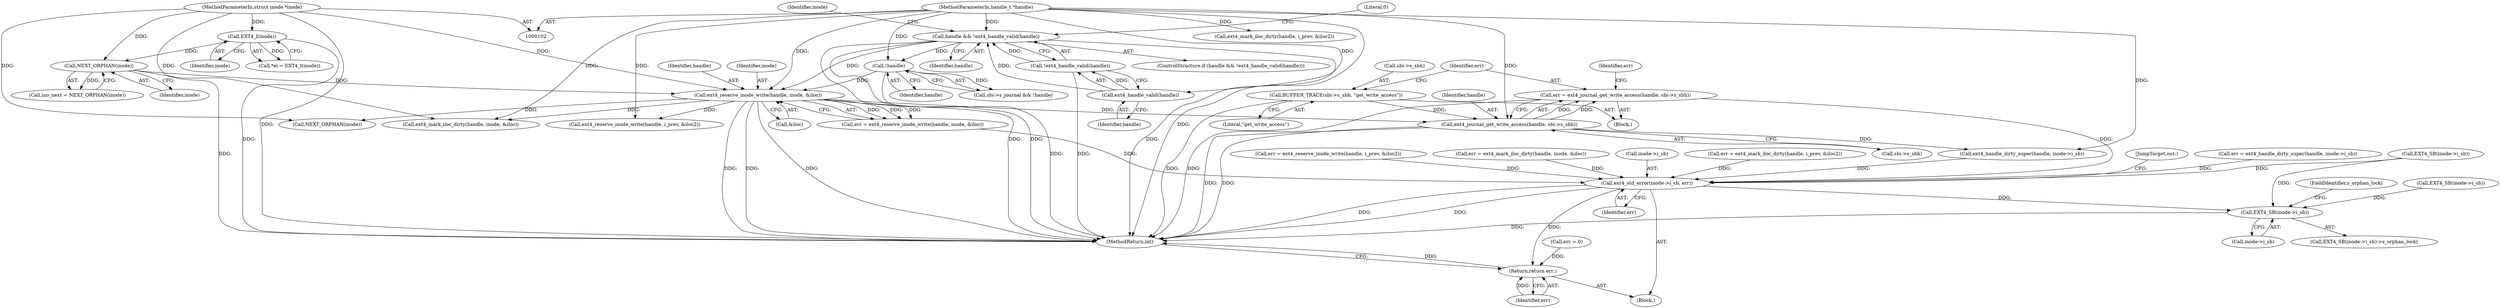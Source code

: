 digraph "1_linux_c9b92530a723ac5ef8e352885a1862b18f31b2f5_0@API" {
"1000205" [label="(Call,err = ext4_journal_get_write_access(handle, sbi->s_sbh))"];
"1000207" [label="(Call,ext4_journal_get_write_access(handle, sbi->s_sbh))"];
"1000180" [label="(Call,ext4_reserve_inode_write(handle, inode, &iloc))"];
"1000120" [label="(Call,handle && !ext4_handle_valid(handle))"];
"1000123" [label="(Call,ext4_handle_valid(handle))"];
"1000103" [label="(MethodParameterIn,handle_t *handle)"];
"1000122" [label="(Call,!ext4_handle_valid(handle))"];
"1000175" [label="(Call,!handle)"];
"1000144" [label="(Call,NEXT_ORPHAN(inode))"];
"1000110" [label="(Call,EXT4_I(inode))"];
"1000104" [label="(MethodParameterIn,struct inode *inode)"];
"1000200" [label="(Call,BUFFER_TRACE(sbi->s_sbh, \"get_write_access\"))"];
"1000277" [label="(Call,ext4_std_error(inode->i_sb, err))"];
"1000286" [label="(Call,EXT4_SB(inode->i_sb))"];
"1000291" [label="(Return,return err;)"];
"1000281" [label="(Identifier,err)"];
"1000175" [label="(Call,!handle)"];
"1000195" [label="(Block,)"];
"1000180" [label="(Call,ext4_reserve_inode_write(handle, inode, &iloc))"];
"1000142" [label="(Call,ino_next = NEXT_ORPHAN(inode))"];
"1000119" [label="(ControlStructure,if (handle && !ext4_handle_valid(handle)))"];
"1000282" [label="(JumpTarget,out:)"];
"1000105" [label="(Block,)"];
"1000183" [label="(Call,&iloc)"];
"1000200" [label="(Call,BUFFER_TRACE(sbi->s_sbh, \"get_write_access\"))"];
"1000110" [label="(Call,EXT4_I(inode))"];
"1000103" [label="(MethodParameterIn,handle_t *handle)"];
"1000108" [label="(Call,*ei = EXT4_I(inode))"];
"1000123" [label="(Call,ext4_handle_valid(handle))"];
"1000155" [label="(Call,EXT4_SB(inode->i_sb))"];
"1000176" [label="(Identifier,handle)"];
"1000266" [label="(Call,NEXT_ORPHAN(inode))"];
"1000223" [label="(Call,err = ext4_handle_dirty_super(handle, inode->i_sb))"];
"1000206" [label="(Identifier,err)"];
"1000257" [label="(Call,ext4_mark_iloc_dirty(handle, i_prev, &iloc2))"];
"1000111" [label="(Identifier,inode)"];
"1000209" [label="(Call,sbi->s_sbh)"];
"1000290" [label="(FieldIdentifier,s_orphan_lock)"];
"1000287" [label="(Call,inode->i_sb)"];
"1000145" [label="(Identifier,inode)"];
"1000104" [label="(MethodParameterIn,struct inode *inode)"];
"1000122" [label="(Call,!ext4_handle_valid(handle))"];
"1000271" [label="(Call,ext4_mark_iloc_dirty(handle, inode, &iloc))"];
"1000207" [label="(Call,ext4_journal_get_write_access(handle, sbi->s_sbh))"];
"1000126" [label="(Literal,0)"];
"1000292" [label="(Identifier,err)"];
"1000225" [label="(Call,ext4_handle_dirty_super(handle, inode->i_sb))"];
"1000178" [label="(Call,err = ext4_reserve_inode_write(handle, inode, &iloc))"];
"1000132" [label="(Identifier,inode)"];
"1000201" [label="(Call,sbi->s_sbh)"];
"1000241" [label="(Call,err = ext4_reserve_inode_write(handle, i_prev, &iloc2))"];
"1000116" [label="(Call,err = 0)"];
"1000120" [label="(Call,handle && !ext4_handle_valid(handle))"];
"1000204" [label="(Literal,\"get_write_access\")"];
"1000285" [label="(Call,EXT4_SB(inode->i_sb)->s_orphan_lock)"];
"1000269" [label="(Call,err = ext4_mark_iloc_dirty(handle, inode, &iloc))"];
"1000286" [label="(Call,EXT4_SB(inode->i_sb))"];
"1000171" [label="(Call,sbi->s_journal && !handle)"];
"1000278" [label="(Call,inode->i_sb)"];
"1000255" [label="(Call,err = ext4_mark_iloc_dirty(handle, i_prev, &iloc2))"];
"1000277" [label="(Call,ext4_std_error(inode->i_sb, err))"];
"1000130" [label="(Call,EXT4_SB(inode->i_sb))"];
"1000243" [label="(Call,ext4_reserve_inode_write(handle, i_prev, &iloc2))"];
"1000181" [label="(Identifier,handle)"];
"1000208" [label="(Identifier,handle)"];
"1000299" [label="(MethodReturn,int)"];
"1000121" [label="(Identifier,handle)"];
"1000291" [label="(Return,return err;)"];
"1000213" [label="(Identifier,err)"];
"1000182" [label="(Identifier,inode)"];
"1000205" [label="(Call,err = ext4_journal_get_write_access(handle, sbi->s_sbh))"];
"1000124" [label="(Identifier,handle)"];
"1000144" [label="(Call,NEXT_ORPHAN(inode))"];
"1000205" -> "1000195"  [label="AST: "];
"1000205" -> "1000207"  [label="CFG: "];
"1000206" -> "1000205"  [label="AST: "];
"1000207" -> "1000205"  [label="AST: "];
"1000213" -> "1000205"  [label="CFG: "];
"1000205" -> "1000299"  [label="DDG: "];
"1000207" -> "1000205"  [label="DDG: "];
"1000207" -> "1000205"  [label="DDG: "];
"1000205" -> "1000277"  [label="DDG: "];
"1000207" -> "1000209"  [label="CFG: "];
"1000208" -> "1000207"  [label="AST: "];
"1000209" -> "1000207"  [label="AST: "];
"1000207" -> "1000299"  [label="DDG: "];
"1000207" -> "1000299"  [label="DDG: "];
"1000180" -> "1000207"  [label="DDG: "];
"1000103" -> "1000207"  [label="DDG: "];
"1000200" -> "1000207"  [label="DDG: "];
"1000207" -> "1000225"  [label="DDG: "];
"1000180" -> "1000178"  [label="AST: "];
"1000180" -> "1000183"  [label="CFG: "];
"1000181" -> "1000180"  [label="AST: "];
"1000182" -> "1000180"  [label="AST: "];
"1000183" -> "1000180"  [label="AST: "];
"1000178" -> "1000180"  [label="CFG: "];
"1000180" -> "1000299"  [label="DDG: "];
"1000180" -> "1000299"  [label="DDG: "];
"1000180" -> "1000299"  [label="DDG: "];
"1000180" -> "1000178"  [label="DDG: "];
"1000180" -> "1000178"  [label="DDG: "];
"1000180" -> "1000178"  [label="DDG: "];
"1000120" -> "1000180"  [label="DDG: "];
"1000175" -> "1000180"  [label="DDG: "];
"1000103" -> "1000180"  [label="DDG: "];
"1000144" -> "1000180"  [label="DDG: "];
"1000104" -> "1000180"  [label="DDG: "];
"1000180" -> "1000243"  [label="DDG: "];
"1000180" -> "1000266"  [label="DDG: "];
"1000180" -> "1000271"  [label="DDG: "];
"1000120" -> "1000119"  [label="AST: "];
"1000120" -> "1000121"  [label="CFG: "];
"1000120" -> "1000122"  [label="CFG: "];
"1000121" -> "1000120"  [label="AST: "];
"1000122" -> "1000120"  [label="AST: "];
"1000126" -> "1000120"  [label="CFG: "];
"1000132" -> "1000120"  [label="CFG: "];
"1000120" -> "1000299"  [label="DDG: "];
"1000120" -> "1000299"  [label="DDG: "];
"1000120" -> "1000299"  [label="DDG: "];
"1000123" -> "1000120"  [label="DDG: "];
"1000103" -> "1000120"  [label="DDG: "];
"1000122" -> "1000120"  [label="DDG: "];
"1000120" -> "1000175"  [label="DDG: "];
"1000123" -> "1000122"  [label="AST: "];
"1000123" -> "1000124"  [label="CFG: "];
"1000124" -> "1000123"  [label="AST: "];
"1000122" -> "1000123"  [label="CFG: "];
"1000123" -> "1000122"  [label="DDG: "];
"1000103" -> "1000123"  [label="DDG: "];
"1000103" -> "1000102"  [label="AST: "];
"1000103" -> "1000299"  [label="DDG: "];
"1000103" -> "1000175"  [label="DDG: "];
"1000103" -> "1000225"  [label="DDG: "];
"1000103" -> "1000243"  [label="DDG: "];
"1000103" -> "1000257"  [label="DDG: "];
"1000103" -> "1000271"  [label="DDG: "];
"1000122" -> "1000299"  [label="DDG: "];
"1000175" -> "1000171"  [label="AST: "];
"1000175" -> "1000176"  [label="CFG: "];
"1000176" -> "1000175"  [label="AST: "];
"1000171" -> "1000175"  [label="CFG: "];
"1000175" -> "1000299"  [label="DDG: "];
"1000175" -> "1000171"  [label="DDG: "];
"1000144" -> "1000142"  [label="AST: "];
"1000144" -> "1000145"  [label="CFG: "];
"1000145" -> "1000144"  [label="AST: "];
"1000142" -> "1000144"  [label="CFG: "];
"1000144" -> "1000299"  [label="DDG: "];
"1000144" -> "1000142"  [label="DDG: "];
"1000110" -> "1000144"  [label="DDG: "];
"1000104" -> "1000144"  [label="DDG: "];
"1000110" -> "1000108"  [label="AST: "];
"1000110" -> "1000111"  [label="CFG: "];
"1000111" -> "1000110"  [label="AST: "];
"1000108" -> "1000110"  [label="CFG: "];
"1000110" -> "1000299"  [label="DDG: "];
"1000110" -> "1000108"  [label="DDG: "];
"1000104" -> "1000110"  [label="DDG: "];
"1000104" -> "1000102"  [label="AST: "];
"1000104" -> "1000299"  [label="DDG: "];
"1000104" -> "1000266"  [label="DDG: "];
"1000104" -> "1000271"  [label="DDG: "];
"1000200" -> "1000195"  [label="AST: "];
"1000200" -> "1000204"  [label="CFG: "];
"1000201" -> "1000200"  [label="AST: "];
"1000204" -> "1000200"  [label="AST: "];
"1000206" -> "1000200"  [label="CFG: "];
"1000200" -> "1000299"  [label="DDG: "];
"1000277" -> "1000105"  [label="AST: "];
"1000277" -> "1000281"  [label="CFG: "];
"1000278" -> "1000277"  [label="AST: "];
"1000281" -> "1000277"  [label="AST: "];
"1000282" -> "1000277"  [label="CFG: "];
"1000277" -> "1000299"  [label="DDG: "];
"1000277" -> "1000299"  [label="DDG: "];
"1000225" -> "1000277"  [label="DDG: "];
"1000155" -> "1000277"  [label="DDG: "];
"1000178" -> "1000277"  [label="DDG: "];
"1000241" -> "1000277"  [label="DDG: "];
"1000269" -> "1000277"  [label="DDG: "];
"1000255" -> "1000277"  [label="DDG: "];
"1000223" -> "1000277"  [label="DDG: "];
"1000277" -> "1000286"  [label="DDG: "];
"1000277" -> "1000291"  [label="DDG: "];
"1000286" -> "1000285"  [label="AST: "];
"1000286" -> "1000287"  [label="CFG: "];
"1000287" -> "1000286"  [label="AST: "];
"1000290" -> "1000286"  [label="CFG: "];
"1000286" -> "1000299"  [label="DDG: "];
"1000155" -> "1000286"  [label="DDG: "];
"1000130" -> "1000286"  [label="DDG: "];
"1000291" -> "1000105"  [label="AST: "];
"1000291" -> "1000292"  [label="CFG: "];
"1000292" -> "1000291"  [label="AST: "];
"1000299" -> "1000291"  [label="CFG: "];
"1000291" -> "1000299"  [label="DDG: "];
"1000292" -> "1000291"  [label="DDG: "];
"1000116" -> "1000291"  [label="DDG: "];
}
